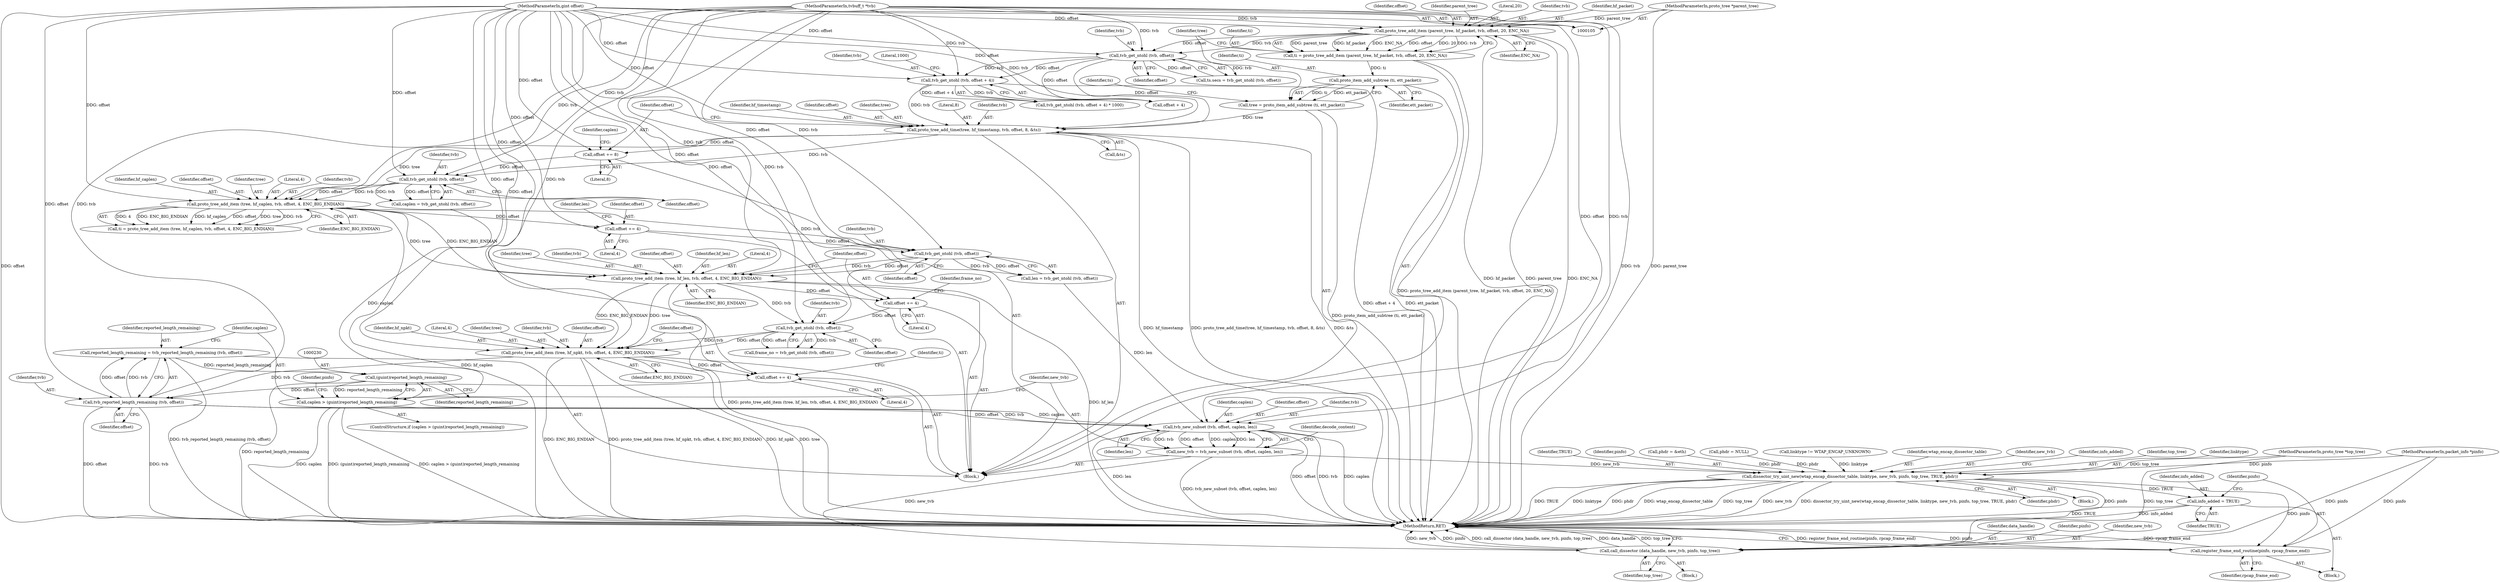 digraph "0_wireshark_2c13e97d656c1c0ac4d76eb9d307664aae0e0cf7_1@API" {
"1000221" [label="(Call,reported_length_remaining = tvb_reported_length_remaining (tvb, offset))"];
"1000223" [label="(Call,tvb_reported_length_remaining (tvb, offset))"];
"1000203" [label="(Call,proto_tree_add_item (tree, hf_npkt, tvb, offset, 4, ENC_BIG_ENDIAN))"];
"1000188" [label="(Call,proto_tree_add_item (tree, hf_len, tvb, offset, 4, ENC_BIG_ENDIAN))"];
"1000173" [label="(Call,proto_tree_add_item (tree, hf_caplen, tvb, offset, 4, ENC_BIG_ENDIAN))"];
"1000155" [label="(Call,proto_tree_add_time(tree, hf_timestamp, tvb, offset, 8, &ts))"];
"1000132" [label="(Call,tree = proto_item_add_subtree (ti, ett_packet))"];
"1000134" [label="(Call,proto_item_add_subtree (ti, ett_packet))"];
"1000123" [label="(Call,ti = proto_tree_add_item (parent_tree, hf_packet, tvb, offset, 20, ENC_NA))"];
"1000125" [label="(Call,proto_tree_add_item (parent_tree, hf_packet, tvb, offset, 20, ENC_NA))"];
"1000109" [label="(MethodParameterIn,proto_tree *parent_tree)"];
"1000106" [label="(MethodParameterIn,tvbuff_t *tvb)"];
"1000110" [label="(MethodParameterIn,gint offset)"];
"1000149" [label="(Call,tvb_get_ntohl (tvb, offset + 4))"];
"1000141" [label="(Call,tvb_get_ntohl (tvb, offset))"];
"1000168" [label="(Call,tvb_get_ntohl (tvb, offset))"];
"1000163" [label="(Call,offset += 8)"];
"1000185" [label="(Call,tvb_get_ntohl (tvb, offset))"];
"1000180" [label="(Call,offset += 4)"];
"1000200" [label="(Call,tvb_get_ntohl (tvb, offset))"];
"1000195" [label="(Call,offset += 4)"];
"1000210" [label="(Call,offset += 4)"];
"1000229" [label="(Call,(guint)reported_length_remaining)"];
"1000227" [label="(Call,caplen > (guint)reported_length_remaining)"];
"1000241" [label="(Call,tvb_new_subset (tvb, offset, caplen, len))"];
"1000239" [label="(Call,new_tvb = tvb_new_subset (tvb, offset, caplen, len))"];
"1000273" [label="(Call,dissector_try_uint_new(wtap_encap_dissector_table, linktype, new_tvb, pinfo, top_tree, TRUE, phdr))"];
"1000297" [label="(Call,info_added = TRUE)"];
"1000300" [label="(Call,register_frame_end_routine(pinfo, rpcap_frame_end))"];
"1000313" [label="(Call,call_dissector (data_handle, new_tvb, pinfo, top_tree))"];
"1000222" [label="(Identifier,reported_length_remaining)"];
"1000273" [label="(Call,dissector_try_uint_new(wtap_encap_dissector_table, linktype, new_tvb, pinfo, top_tree, TRUE, phdr))"];
"1000188" [label="(Call,proto_tree_add_item (tree, hf_len, tvb, offset, 4, ENC_BIG_ENDIAN))"];
"1000240" [label="(Identifier,new_tvb)"];
"1000192" [label="(Identifier,offset)"];
"1000183" [label="(Call,len = tvb_get_ntohl (tvb, offset))"];
"1000205" [label="(Identifier,hf_npkt)"];
"1000199" [label="(Identifier,frame_no)"];
"1000194" [label="(Identifier,ENC_BIG_ENDIAN)"];
"1000125" [label="(Call,proto_tree_add_item (parent_tree, hf_packet, tvb, offset, 20, ENC_NA))"];
"1000109" [label="(MethodParameterIn,proto_tree *parent_tree)"];
"1000186" [label="(Identifier,tvb)"];
"1000302" [label="(Identifier,rpcap_frame_end)"];
"1000231" [label="(Identifier,reported_length_remaining)"];
"1000110" [label="(MethodParameterIn,gint offset)"];
"1000208" [label="(Literal,4)"];
"1000300" [label="(Call,register_frame_end_routine(pinfo, rpcap_frame_end))"];
"1000133" [label="(Identifier,tree)"];
"1000134" [label="(Call,proto_item_add_subtree (ti, ett_packet))"];
"1000166" [label="(Call,caplen = tvb_get_ntohl (tvb, offset))"];
"1000202" [label="(Identifier,offset)"];
"1000128" [label="(Identifier,tvb)"];
"1000227" [label="(Call,caplen > (guint)reported_length_remaining)"];
"1000211" [label="(Identifier,offset)"];
"1000143" [label="(Identifier,offset)"];
"1000280" [label="(Identifier,phdr)"];
"1000132" [label="(Call,tree = proto_item_add_subtree (ti, ett_packet))"];
"1000304" [label="(Block,)"];
"1000314" [label="(Identifier,data_handle)"];
"1000131" [label="(Identifier,ENC_NA)"];
"1000180" [label="(Call,offset += 4)"];
"1000127" [label="(Identifier,hf_packet)"];
"1000263" [label="(Call,phdr = &eth)"];
"1000241" [label="(Call,tvb_new_subset (tvb, offset, caplen, len))"];
"1000239" [label="(Call,new_tvb = tvb_new_subset (tvb, offset, caplen, len))"];
"1000269" [label="(Call,phdr = NULL)"];
"1000151" [label="(Call,offset + 4)"];
"1000200" [label="(Call,tvb_get_ntohl (tvb, offset))"];
"1000318" [label="(MethodReturn,RET)"];
"1000316" [label="(Identifier,pinfo)"];
"1000181" [label="(Identifier,offset)"];
"1000223" [label="(Call,tvb_reported_length_remaining (tvb, offset))"];
"1000185" [label="(Call,tvb_get_ntohl (tvb, offset))"];
"1000249" [label="(Call,linktype != WTAP_ENCAP_UNKNOWN)"];
"1000137" [label="(Call,ts.secs = tvb_get_ntohl (tvb, offset))"];
"1000274" [label="(Identifier,wtap_encap_dissector_table)"];
"1000276" [label="(Identifier,new_tvb)"];
"1000135" [label="(Identifier,ti)"];
"1000204" [label="(Identifier,tree)"];
"1000108" [label="(MethodParameterIn,proto_tree *top_tree)"];
"1000165" [label="(Literal,8)"];
"1000171" [label="(Call,ti = proto_tree_add_item (tree, hf_caplen, tvb, offset, 4, ENC_BIG_ENDIAN))"];
"1000164" [label="(Identifier,offset)"];
"1000163" [label="(Call,offset += 8)"];
"1000243" [label="(Identifier,offset)"];
"1000317" [label="(Identifier,top_tree)"];
"1000177" [label="(Identifier,offset)"];
"1000284" [label="(Block,)"];
"1000149" [label="(Call,tvb_get_ntohl (tvb, offset + 4))"];
"1000242" [label="(Identifier,tvb)"];
"1000244" [label="(Identifier,caplen)"];
"1000168" [label="(Call,tvb_get_ntohl (tvb, offset))"];
"1000190" [label="(Identifier,hf_len)"];
"1000112" [label="(Block,)"];
"1000170" [label="(Identifier,offset)"];
"1000248" [label="(Identifier,decode_content)"];
"1000301" [label="(Identifier,pinfo)"];
"1000174" [label="(Identifier,tree)"];
"1000158" [label="(Identifier,tvb)"];
"1000129" [label="(Identifier,offset)"];
"1000193" [label="(Literal,4)"];
"1000178" [label="(Literal,4)"];
"1000124" [label="(Identifier,ti)"];
"1000142" [label="(Identifier,tvb)"];
"1000169" [label="(Identifier,tvb)"];
"1000298" [label="(Identifier,info_added)"];
"1000226" [label="(ControlStructure,if (caplen > (guint)reported_length_remaining))"];
"1000206" [label="(Identifier,tvb)"];
"1000176" [label="(Identifier,tvb)"];
"1000299" [label="(Identifier,TRUE)"];
"1000283" [label="(Identifier,info_added)"];
"1000203" [label="(Call,proto_tree_add_item (tree, hf_npkt, tvb, offset, 4, ENC_BIG_ENDIAN))"];
"1000210" [label="(Call,offset += 4)"];
"1000278" [label="(Identifier,top_tree)"];
"1000161" [label="(Call,&ts)"];
"1000139" [label="(Identifier,ts)"];
"1000150" [label="(Identifier,tvb)"];
"1000201" [label="(Identifier,tvb)"];
"1000167" [label="(Identifier,caplen)"];
"1000245" [label="(Identifier,len)"];
"1000197" [label="(Literal,4)"];
"1000313" [label="(Call,call_dissector (data_handle, new_tvb, pinfo, top_tree))"];
"1000209" [label="(Identifier,ENC_BIG_ENDIAN)"];
"1000157" [label="(Identifier,hf_timestamp)"];
"1000123" [label="(Call,ti = proto_tree_add_item (parent_tree, hf_packet, tvb, offset, 20, ENC_NA))"];
"1000234" [label="(Identifier,pinfo)"];
"1000136" [label="(Identifier,ett_packet)"];
"1000107" [label="(MethodParameterIn,packet_info *pinfo)"];
"1000155" [label="(Call,proto_tree_add_time(tree, hf_timestamp, tvb, offset, 8, &ts))"];
"1000252" [label="(Block,)"];
"1000187" [label="(Identifier,offset)"];
"1000148" [label="(Call,tvb_get_ntohl (tvb, offset + 4) * 1000)"];
"1000212" [label="(Literal,4)"];
"1000126" [label="(Identifier,parent_tree)"];
"1000159" [label="(Identifier,offset)"];
"1000184" [label="(Identifier,len)"];
"1000207" [label="(Identifier,offset)"];
"1000221" [label="(Call,reported_length_remaining = tvb_reported_length_remaining (tvb, offset))"];
"1000214" [label="(Identifier,ti)"];
"1000315" [label="(Identifier,new_tvb)"];
"1000229" [label="(Call,(guint)reported_length_remaining)"];
"1000228" [label="(Identifier,caplen)"];
"1000196" [label="(Identifier,offset)"];
"1000189" [label="(Identifier,tree)"];
"1000225" [label="(Identifier,offset)"];
"1000195" [label="(Call,offset += 4)"];
"1000275" [label="(Identifier,linktype)"];
"1000141" [label="(Call,tvb_get_ntohl (tvb, offset))"];
"1000173" [label="(Call,proto_tree_add_item (tree, hf_caplen, tvb, offset, 4, ENC_BIG_ENDIAN))"];
"1000182" [label="(Literal,4)"];
"1000106" [label="(MethodParameterIn,tvbuff_t *tvb)"];
"1000156" [label="(Identifier,tree)"];
"1000224" [label="(Identifier,tvb)"];
"1000198" [label="(Call,frame_no = tvb_get_ntohl (tvb, offset))"];
"1000279" [label="(Identifier,TRUE)"];
"1000191" [label="(Identifier,tvb)"];
"1000179" [label="(Identifier,ENC_BIG_ENDIAN)"];
"1000297" [label="(Call,info_added = TRUE)"];
"1000160" [label="(Literal,8)"];
"1000130" [label="(Literal,20)"];
"1000175" [label="(Identifier,hf_caplen)"];
"1000154" [label="(Literal,1000)"];
"1000277" [label="(Identifier,pinfo)"];
"1000221" -> "1000112"  [label="AST: "];
"1000221" -> "1000223"  [label="CFG: "];
"1000222" -> "1000221"  [label="AST: "];
"1000223" -> "1000221"  [label="AST: "];
"1000228" -> "1000221"  [label="CFG: "];
"1000221" -> "1000318"  [label="DDG: tvb_reported_length_remaining (tvb, offset)"];
"1000223" -> "1000221"  [label="DDG: tvb"];
"1000223" -> "1000221"  [label="DDG: offset"];
"1000221" -> "1000229"  [label="DDG: reported_length_remaining"];
"1000223" -> "1000225"  [label="CFG: "];
"1000224" -> "1000223"  [label="AST: "];
"1000225" -> "1000223"  [label="AST: "];
"1000223" -> "1000318"  [label="DDG: offset"];
"1000223" -> "1000318"  [label="DDG: tvb"];
"1000203" -> "1000223"  [label="DDG: tvb"];
"1000106" -> "1000223"  [label="DDG: tvb"];
"1000210" -> "1000223"  [label="DDG: offset"];
"1000110" -> "1000223"  [label="DDG: offset"];
"1000223" -> "1000241"  [label="DDG: tvb"];
"1000223" -> "1000241"  [label="DDG: offset"];
"1000203" -> "1000112"  [label="AST: "];
"1000203" -> "1000209"  [label="CFG: "];
"1000204" -> "1000203"  [label="AST: "];
"1000205" -> "1000203"  [label="AST: "];
"1000206" -> "1000203"  [label="AST: "];
"1000207" -> "1000203"  [label="AST: "];
"1000208" -> "1000203"  [label="AST: "];
"1000209" -> "1000203"  [label="AST: "];
"1000211" -> "1000203"  [label="CFG: "];
"1000203" -> "1000318"  [label="DDG: ENC_BIG_ENDIAN"];
"1000203" -> "1000318"  [label="DDG: proto_tree_add_item (tree, hf_npkt, tvb, offset, 4, ENC_BIG_ENDIAN)"];
"1000203" -> "1000318"  [label="DDG: hf_npkt"];
"1000203" -> "1000318"  [label="DDG: tree"];
"1000188" -> "1000203"  [label="DDG: tree"];
"1000188" -> "1000203"  [label="DDG: ENC_BIG_ENDIAN"];
"1000200" -> "1000203"  [label="DDG: tvb"];
"1000200" -> "1000203"  [label="DDG: offset"];
"1000106" -> "1000203"  [label="DDG: tvb"];
"1000110" -> "1000203"  [label="DDG: offset"];
"1000203" -> "1000210"  [label="DDG: offset"];
"1000188" -> "1000112"  [label="AST: "];
"1000188" -> "1000194"  [label="CFG: "];
"1000189" -> "1000188"  [label="AST: "];
"1000190" -> "1000188"  [label="AST: "];
"1000191" -> "1000188"  [label="AST: "];
"1000192" -> "1000188"  [label="AST: "];
"1000193" -> "1000188"  [label="AST: "];
"1000194" -> "1000188"  [label="AST: "];
"1000196" -> "1000188"  [label="CFG: "];
"1000188" -> "1000318"  [label="DDG: proto_tree_add_item (tree, hf_len, tvb, offset, 4, ENC_BIG_ENDIAN)"];
"1000188" -> "1000318"  [label="DDG: hf_len"];
"1000173" -> "1000188"  [label="DDG: tree"];
"1000173" -> "1000188"  [label="DDG: ENC_BIG_ENDIAN"];
"1000185" -> "1000188"  [label="DDG: tvb"];
"1000185" -> "1000188"  [label="DDG: offset"];
"1000106" -> "1000188"  [label="DDG: tvb"];
"1000110" -> "1000188"  [label="DDG: offset"];
"1000188" -> "1000195"  [label="DDG: offset"];
"1000188" -> "1000200"  [label="DDG: tvb"];
"1000173" -> "1000171"  [label="AST: "];
"1000173" -> "1000179"  [label="CFG: "];
"1000174" -> "1000173"  [label="AST: "];
"1000175" -> "1000173"  [label="AST: "];
"1000176" -> "1000173"  [label="AST: "];
"1000177" -> "1000173"  [label="AST: "];
"1000178" -> "1000173"  [label="AST: "];
"1000179" -> "1000173"  [label="AST: "];
"1000171" -> "1000173"  [label="CFG: "];
"1000173" -> "1000318"  [label="DDG: hf_caplen"];
"1000173" -> "1000171"  [label="DDG: 4"];
"1000173" -> "1000171"  [label="DDG: ENC_BIG_ENDIAN"];
"1000173" -> "1000171"  [label="DDG: hf_caplen"];
"1000173" -> "1000171"  [label="DDG: offset"];
"1000173" -> "1000171"  [label="DDG: tree"];
"1000173" -> "1000171"  [label="DDG: tvb"];
"1000155" -> "1000173"  [label="DDG: tree"];
"1000168" -> "1000173"  [label="DDG: tvb"];
"1000168" -> "1000173"  [label="DDG: offset"];
"1000106" -> "1000173"  [label="DDG: tvb"];
"1000110" -> "1000173"  [label="DDG: offset"];
"1000173" -> "1000180"  [label="DDG: offset"];
"1000173" -> "1000185"  [label="DDG: tvb"];
"1000155" -> "1000112"  [label="AST: "];
"1000155" -> "1000161"  [label="CFG: "];
"1000156" -> "1000155"  [label="AST: "];
"1000157" -> "1000155"  [label="AST: "];
"1000158" -> "1000155"  [label="AST: "];
"1000159" -> "1000155"  [label="AST: "];
"1000160" -> "1000155"  [label="AST: "];
"1000161" -> "1000155"  [label="AST: "];
"1000164" -> "1000155"  [label="CFG: "];
"1000155" -> "1000318"  [label="DDG: hf_timestamp"];
"1000155" -> "1000318"  [label="DDG: proto_tree_add_time(tree, hf_timestamp, tvb, offset, 8, &ts)"];
"1000155" -> "1000318"  [label="DDG: &ts"];
"1000132" -> "1000155"  [label="DDG: tree"];
"1000149" -> "1000155"  [label="DDG: tvb"];
"1000106" -> "1000155"  [label="DDG: tvb"];
"1000110" -> "1000155"  [label="DDG: offset"];
"1000141" -> "1000155"  [label="DDG: offset"];
"1000155" -> "1000163"  [label="DDG: offset"];
"1000155" -> "1000168"  [label="DDG: tvb"];
"1000132" -> "1000112"  [label="AST: "];
"1000132" -> "1000134"  [label="CFG: "];
"1000133" -> "1000132"  [label="AST: "];
"1000134" -> "1000132"  [label="AST: "];
"1000139" -> "1000132"  [label="CFG: "];
"1000132" -> "1000318"  [label="DDG: proto_item_add_subtree (ti, ett_packet)"];
"1000134" -> "1000132"  [label="DDG: ti"];
"1000134" -> "1000132"  [label="DDG: ett_packet"];
"1000134" -> "1000136"  [label="CFG: "];
"1000135" -> "1000134"  [label="AST: "];
"1000136" -> "1000134"  [label="AST: "];
"1000134" -> "1000318"  [label="DDG: ett_packet"];
"1000123" -> "1000134"  [label="DDG: ti"];
"1000123" -> "1000112"  [label="AST: "];
"1000123" -> "1000125"  [label="CFG: "];
"1000124" -> "1000123"  [label="AST: "];
"1000125" -> "1000123"  [label="AST: "];
"1000133" -> "1000123"  [label="CFG: "];
"1000123" -> "1000318"  [label="DDG: proto_tree_add_item (parent_tree, hf_packet, tvb, offset, 20, ENC_NA)"];
"1000125" -> "1000123"  [label="DDG: parent_tree"];
"1000125" -> "1000123"  [label="DDG: hf_packet"];
"1000125" -> "1000123"  [label="DDG: ENC_NA"];
"1000125" -> "1000123"  [label="DDG: offset"];
"1000125" -> "1000123"  [label="DDG: 20"];
"1000125" -> "1000123"  [label="DDG: tvb"];
"1000125" -> "1000131"  [label="CFG: "];
"1000126" -> "1000125"  [label="AST: "];
"1000127" -> "1000125"  [label="AST: "];
"1000128" -> "1000125"  [label="AST: "];
"1000129" -> "1000125"  [label="AST: "];
"1000130" -> "1000125"  [label="AST: "];
"1000131" -> "1000125"  [label="AST: "];
"1000125" -> "1000318"  [label="DDG: hf_packet"];
"1000125" -> "1000318"  [label="DDG: parent_tree"];
"1000125" -> "1000318"  [label="DDG: ENC_NA"];
"1000109" -> "1000125"  [label="DDG: parent_tree"];
"1000106" -> "1000125"  [label="DDG: tvb"];
"1000110" -> "1000125"  [label="DDG: offset"];
"1000125" -> "1000141"  [label="DDG: tvb"];
"1000125" -> "1000141"  [label="DDG: offset"];
"1000109" -> "1000105"  [label="AST: "];
"1000109" -> "1000318"  [label="DDG: parent_tree"];
"1000106" -> "1000105"  [label="AST: "];
"1000106" -> "1000318"  [label="DDG: tvb"];
"1000106" -> "1000141"  [label="DDG: tvb"];
"1000106" -> "1000149"  [label="DDG: tvb"];
"1000106" -> "1000168"  [label="DDG: tvb"];
"1000106" -> "1000185"  [label="DDG: tvb"];
"1000106" -> "1000200"  [label="DDG: tvb"];
"1000106" -> "1000241"  [label="DDG: tvb"];
"1000110" -> "1000105"  [label="AST: "];
"1000110" -> "1000318"  [label="DDG: offset"];
"1000110" -> "1000141"  [label="DDG: offset"];
"1000110" -> "1000149"  [label="DDG: offset"];
"1000110" -> "1000151"  [label="DDG: offset"];
"1000110" -> "1000163"  [label="DDG: offset"];
"1000110" -> "1000168"  [label="DDG: offset"];
"1000110" -> "1000180"  [label="DDG: offset"];
"1000110" -> "1000185"  [label="DDG: offset"];
"1000110" -> "1000195"  [label="DDG: offset"];
"1000110" -> "1000200"  [label="DDG: offset"];
"1000110" -> "1000210"  [label="DDG: offset"];
"1000110" -> "1000241"  [label="DDG: offset"];
"1000149" -> "1000148"  [label="AST: "];
"1000149" -> "1000151"  [label="CFG: "];
"1000150" -> "1000149"  [label="AST: "];
"1000151" -> "1000149"  [label="AST: "];
"1000154" -> "1000149"  [label="CFG: "];
"1000149" -> "1000318"  [label="DDG: offset + 4"];
"1000149" -> "1000148"  [label="DDG: tvb"];
"1000149" -> "1000148"  [label="DDG: offset + 4"];
"1000141" -> "1000149"  [label="DDG: tvb"];
"1000141" -> "1000149"  [label="DDG: offset"];
"1000141" -> "1000137"  [label="AST: "];
"1000141" -> "1000143"  [label="CFG: "];
"1000142" -> "1000141"  [label="AST: "];
"1000143" -> "1000141"  [label="AST: "];
"1000137" -> "1000141"  [label="CFG: "];
"1000141" -> "1000137"  [label="DDG: tvb"];
"1000141" -> "1000137"  [label="DDG: offset"];
"1000141" -> "1000151"  [label="DDG: offset"];
"1000168" -> "1000166"  [label="AST: "];
"1000168" -> "1000170"  [label="CFG: "];
"1000169" -> "1000168"  [label="AST: "];
"1000170" -> "1000168"  [label="AST: "];
"1000166" -> "1000168"  [label="CFG: "];
"1000168" -> "1000166"  [label="DDG: tvb"];
"1000168" -> "1000166"  [label="DDG: offset"];
"1000163" -> "1000168"  [label="DDG: offset"];
"1000163" -> "1000112"  [label="AST: "];
"1000163" -> "1000165"  [label="CFG: "];
"1000164" -> "1000163"  [label="AST: "];
"1000165" -> "1000163"  [label="AST: "];
"1000167" -> "1000163"  [label="CFG: "];
"1000185" -> "1000183"  [label="AST: "];
"1000185" -> "1000187"  [label="CFG: "];
"1000186" -> "1000185"  [label="AST: "];
"1000187" -> "1000185"  [label="AST: "];
"1000183" -> "1000185"  [label="CFG: "];
"1000185" -> "1000183"  [label="DDG: tvb"];
"1000185" -> "1000183"  [label="DDG: offset"];
"1000180" -> "1000185"  [label="DDG: offset"];
"1000180" -> "1000112"  [label="AST: "];
"1000180" -> "1000182"  [label="CFG: "];
"1000181" -> "1000180"  [label="AST: "];
"1000182" -> "1000180"  [label="AST: "];
"1000184" -> "1000180"  [label="CFG: "];
"1000200" -> "1000198"  [label="AST: "];
"1000200" -> "1000202"  [label="CFG: "];
"1000201" -> "1000200"  [label="AST: "];
"1000202" -> "1000200"  [label="AST: "];
"1000198" -> "1000200"  [label="CFG: "];
"1000200" -> "1000198"  [label="DDG: tvb"];
"1000200" -> "1000198"  [label="DDG: offset"];
"1000195" -> "1000200"  [label="DDG: offset"];
"1000195" -> "1000112"  [label="AST: "];
"1000195" -> "1000197"  [label="CFG: "];
"1000196" -> "1000195"  [label="AST: "];
"1000197" -> "1000195"  [label="AST: "];
"1000199" -> "1000195"  [label="CFG: "];
"1000210" -> "1000112"  [label="AST: "];
"1000210" -> "1000212"  [label="CFG: "];
"1000211" -> "1000210"  [label="AST: "];
"1000212" -> "1000210"  [label="AST: "];
"1000214" -> "1000210"  [label="CFG: "];
"1000229" -> "1000227"  [label="AST: "];
"1000229" -> "1000231"  [label="CFG: "];
"1000230" -> "1000229"  [label="AST: "];
"1000231" -> "1000229"  [label="AST: "];
"1000227" -> "1000229"  [label="CFG: "];
"1000229" -> "1000318"  [label="DDG: reported_length_remaining"];
"1000229" -> "1000227"  [label="DDG: reported_length_remaining"];
"1000227" -> "1000226"  [label="AST: "];
"1000228" -> "1000227"  [label="AST: "];
"1000234" -> "1000227"  [label="CFG: "];
"1000240" -> "1000227"  [label="CFG: "];
"1000227" -> "1000318"  [label="DDG: caplen > (guint)reported_length_remaining"];
"1000227" -> "1000318"  [label="DDG: caplen"];
"1000227" -> "1000318"  [label="DDG: (guint)reported_length_remaining"];
"1000166" -> "1000227"  [label="DDG: caplen"];
"1000227" -> "1000241"  [label="DDG: caplen"];
"1000241" -> "1000239"  [label="AST: "];
"1000241" -> "1000245"  [label="CFG: "];
"1000242" -> "1000241"  [label="AST: "];
"1000243" -> "1000241"  [label="AST: "];
"1000244" -> "1000241"  [label="AST: "];
"1000245" -> "1000241"  [label="AST: "];
"1000239" -> "1000241"  [label="CFG: "];
"1000241" -> "1000318"  [label="DDG: tvb"];
"1000241" -> "1000318"  [label="DDG: caplen"];
"1000241" -> "1000318"  [label="DDG: len"];
"1000241" -> "1000318"  [label="DDG: offset"];
"1000241" -> "1000239"  [label="DDG: tvb"];
"1000241" -> "1000239"  [label="DDG: offset"];
"1000241" -> "1000239"  [label="DDG: caplen"];
"1000241" -> "1000239"  [label="DDG: len"];
"1000183" -> "1000241"  [label="DDG: len"];
"1000239" -> "1000112"  [label="AST: "];
"1000240" -> "1000239"  [label="AST: "];
"1000248" -> "1000239"  [label="CFG: "];
"1000239" -> "1000318"  [label="DDG: tvb_new_subset (tvb, offset, caplen, len)"];
"1000239" -> "1000273"  [label="DDG: new_tvb"];
"1000239" -> "1000313"  [label="DDG: new_tvb"];
"1000273" -> "1000252"  [label="AST: "];
"1000273" -> "1000280"  [label="CFG: "];
"1000274" -> "1000273"  [label="AST: "];
"1000275" -> "1000273"  [label="AST: "];
"1000276" -> "1000273"  [label="AST: "];
"1000277" -> "1000273"  [label="AST: "];
"1000278" -> "1000273"  [label="AST: "];
"1000279" -> "1000273"  [label="AST: "];
"1000280" -> "1000273"  [label="AST: "];
"1000283" -> "1000273"  [label="CFG: "];
"1000273" -> "1000318"  [label="DDG: linktype"];
"1000273" -> "1000318"  [label="DDG: phdr"];
"1000273" -> "1000318"  [label="DDG: wtap_encap_dissector_table"];
"1000273" -> "1000318"  [label="DDG: top_tree"];
"1000273" -> "1000318"  [label="DDG: new_tvb"];
"1000273" -> "1000318"  [label="DDG: dissector_try_uint_new(wtap_encap_dissector_table, linktype, new_tvb, pinfo, top_tree, TRUE, phdr)"];
"1000273" -> "1000318"  [label="DDG: pinfo"];
"1000273" -> "1000318"  [label="DDG: TRUE"];
"1000249" -> "1000273"  [label="DDG: linktype"];
"1000107" -> "1000273"  [label="DDG: pinfo"];
"1000108" -> "1000273"  [label="DDG: top_tree"];
"1000263" -> "1000273"  [label="DDG: phdr"];
"1000269" -> "1000273"  [label="DDG: phdr"];
"1000273" -> "1000297"  [label="DDG: TRUE"];
"1000273" -> "1000300"  [label="DDG: pinfo"];
"1000297" -> "1000284"  [label="AST: "];
"1000297" -> "1000299"  [label="CFG: "];
"1000298" -> "1000297"  [label="AST: "];
"1000299" -> "1000297"  [label="AST: "];
"1000301" -> "1000297"  [label="CFG: "];
"1000297" -> "1000318"  [label="DDG: info_added"];
"1000297" -> "1000318"  [label="DDG: TRUE"];
"1000300" -> "1000284"  [label="AST: "];
"1000300" -> "1000302"  [label="CFG: "];
"1000301" -> "1000300"  [label="AST: "];
"1000302" -> "1000300"  [label="AST: "];
"1000318" -> "1000300"  [label="CFG: "];
"1000300" -> "1000318"  [label="DDG: pinfo"];
"1000300" -> "1000318"  [label="DDG: rpcap_frame_end"];
"1000300" -> "1000318"  [label="DDG: register_frame_end_routine(pinfo, rpcap_frame_end)"];
"1000107" -> "1000300"  [label="DDG: pinfo"];
"1000313" -> "1000304"  [label="AST: "];
"1000313" -> "1000317"  [label="CFG: "];
"1000314" -> "1000313"  [label="AST: "];
"1000315" -> "1000313"  [label="AST: "];
"1000316" -> "1000313"  [label="AST: "];
"1000317" -> "1000313"  [label="AST: "];
"1000318" -> "1000313"  [label="CFG: "];
"1000313" -> "1000318"  [label="DDG: new_tvb"];
"1000313" -> "1000318"  [label="DDG: pinfo"];
"1000313" -> "1000318"  [label="DDG: call_dissector (data_handle, new_tvb, pinfo, top_tree)"];
"1000313" -> "1000318"  [label="DDG: data_handle"];
"1000313" -> "1000318"  [label="DDG: top_tree"];
"1000107" -> "1000313"  [label="DDG: pinfo"];
"1000108" -> "1000313"  [label="DDG: top_tree"];
}
